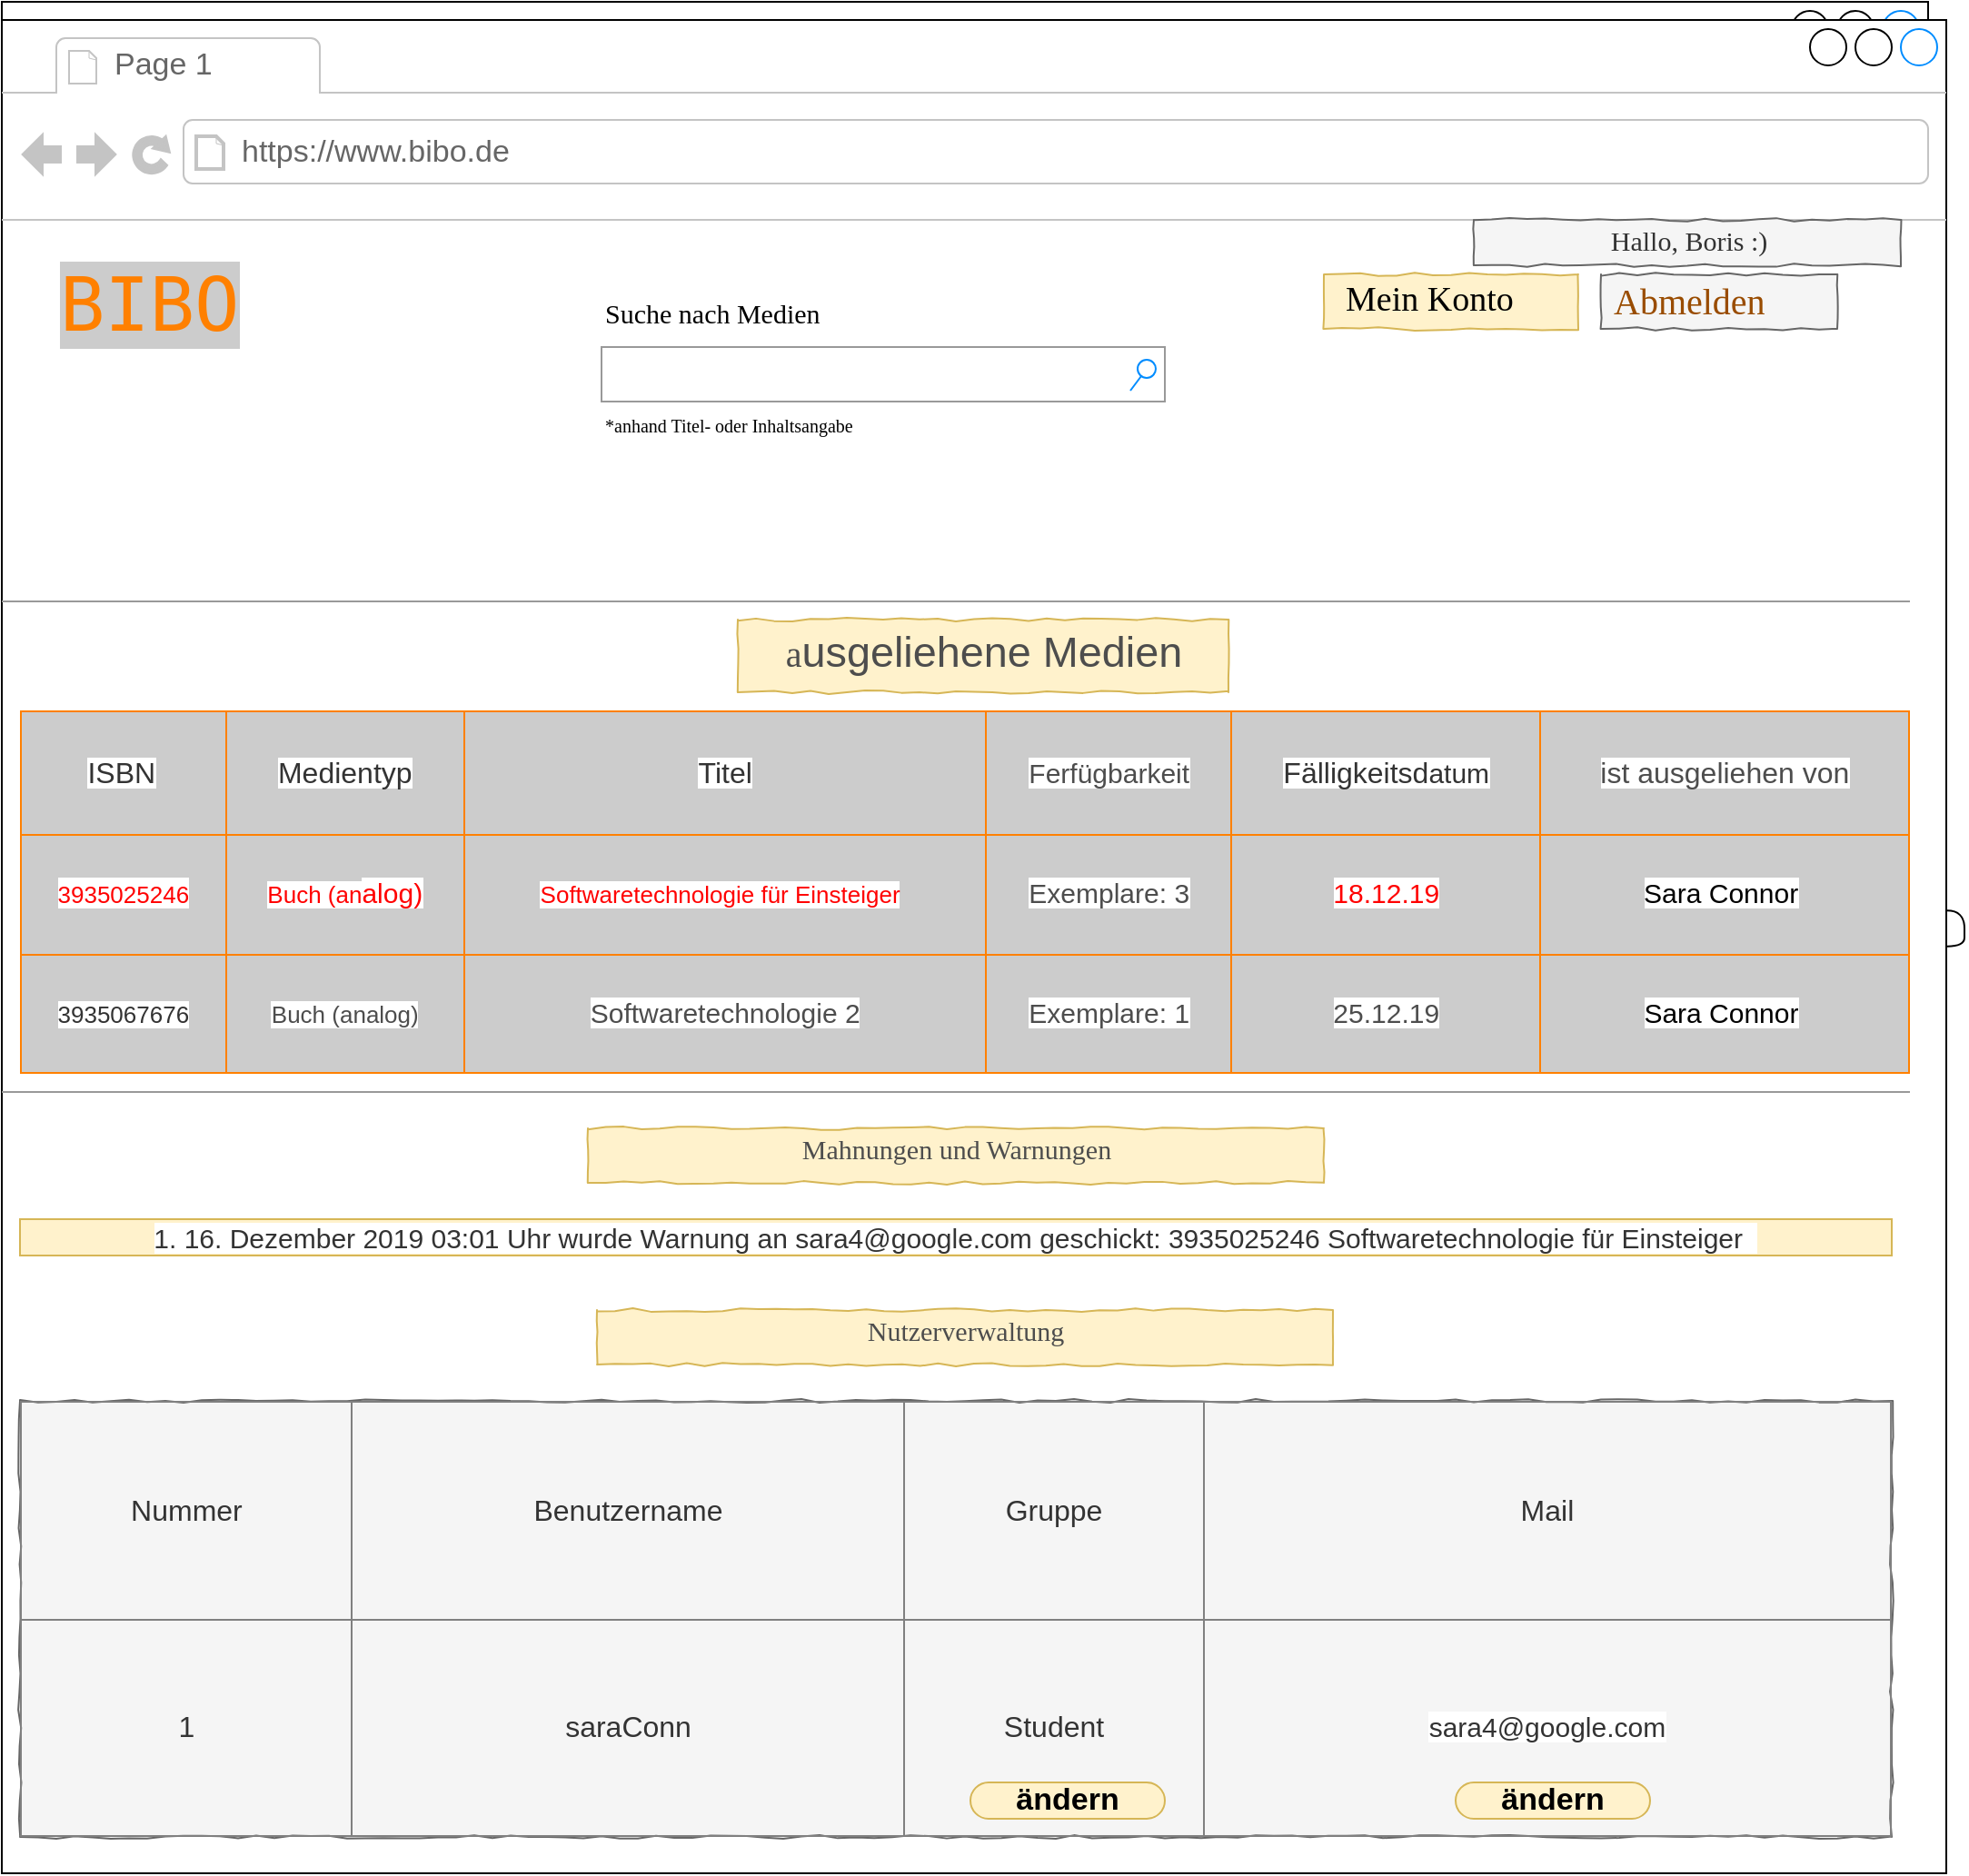 <mxfile version="12.4.2" pages="1"><diagram name="Page-1" id="2cc2dc42-3aac-f2a9-1cec-7a8b7cbee084"><mxGraphModel dx="958" dy="548" grid="1" gridSize="10" guides="1" tooltips="1" connect="1" arrows="1" fold="1" page="1" pageScale="1" pageWidth="1100" pageHeight="850" background="#ffffff" math="0" shadow="0"><root><mxCell id="0"/><mxCell id="1" parent="0"/><mxCell id="7026571954dc6520-1" value="" style="strokeWidth=1;shadow=0;dashed=0;align=center;html=1;shape=mxgraph.mockup.containers.browserWindow;rSize=0;mainText=,;recursiveResize=0;rounded=0;labelBackgroundColor=none;fontFamily=Verdana;fontSize=12;" parent="1" vertex="1"><mxGeometry y="40" width="1060" height="1020" as="geometry"/></mxCell><mxCell id="7026571954dc6520-2" value="Page 1" style="strokeWidth=1;shadow=0;dashed=0;align=center;html=1;shape=mxgraph.mockup.containers.anchor;fontSize=17;fontColor=#666666;align=left;" parent="7026571954dc6520-1" vertex="1"><mxGeometry x="60" y="12" width="110" height="26" as="geometry"/></mxCell><mxCell id="7026571954dc6520-3" value="https://www.bibo.de" style="strokeWidth=1;shadow=0;dashed=0;align=center;html=1;shape=mxgraph.mockup.containers.anchor;rSize=0;fontSize=17;fontColor=#666666;align=left;" parent="7026571954dc6520-1" vertex="1"><mxGeometry x="130" y="60" width="250" height="26" as="geometry"/></mxCell><mxCell id="7026571954dc6520-4" value="&lt;pre&gt;&lt;font style=&quot;background-color: rgb(204 , 204 , 204) ; font-size: 41px&quot; color=&quot;#ff8000&quot;&gt;BIBO&lt;/font&gt;&lt;/pre&gt;" style="text;html=1;points=[];align=left;verticalAlign=top;spacingTop=-4;fontSize=30;fontFamily=Verdana" parent="7026571954dc6520-1" vertex="1"><mxGeometry x="30" y="100" width="340" height="100" as="geometry"/></mxCell><mxCell id="7026571954dc6520-6" value="&lt;font style=&quot;font-size: 19px&quot;&gt;&amp;nbsp; Mein Konto&lt;/font&gt;" style="text;html=1;points=[];align=left;verticalAlign=top;spacingTop=-4;fontSize=15;fontFamily=Verdana;rounded=0;fillColor=#fff2cc;strokeColor=#d6b656;comic=1;" parent="7026571954dc6520-1" vertex="1"><mxGeometry x="727.5" y="140" width="140" height="30" as="geometry"/></mxCell><mxCell id="7026571954dc6520-12" value="Suche nаch Medien &lt;font style=&quot;font-size: 9px&quot;&gt;&lt;br&gt;&lt;/font&gt;" style="text;html=1;points=[];align=left;verticalAlign=top;spacingTop=-4;fontSize=15;fontFamily=Verdana" parent="7026571954dc6520-1" vertex="1"><mxGeometry x="330" y="150" width="270" height="30" as="geometry"/></mxCell><mxCell id="7026571954dc6520-14" value="" style="strokeWidth=1;shadow=0;dashed=0;align=center;html=1;shape=mxgraph.mockup.forms.searchBox;strokeColor=#999999;mainText=;strokeColor2=#008cff;fontColor=#666666;fontSize=17;align=left;spacingLeft=3;rounded=0;labelBackgroundColor=none;" parent="7026571954dc6520-1" vertex="1"><mxGeometry x="330" y="180" width="310" height="30" as="geometry"/></mxCell><mxCell id="7026571954dc6520-15" value="" style="verticalLabelPosition=bottom;shadow=0;dashed=0;align=center;html=1;verticalAlign=top;strokeWidth=1;shape=mxgraph.mockup.markup.line;strokeColor=#999999;rounded=0;labelBackgroundColor=none;fillColor=#ffffff;fontFamily=Verdana;fontSize=12;fontColor=#000000;" parent="7026571954dc6520-1" vertex="1"><mxGeometry y="310" width="1050" height="20" as="geometry"/></mxCell><mxCell id="7026571954dc6520-21" value="" style="verticalLabelPosition=bottom;shadow=0;dashed=0;align=center;html=1;verticalAlign=top;strokeWidth=1;shape=mxgraph.mockup.markup.line;strokeColor=#999999;rounded=0;labelBackgroundColor=none;fillColor=#ffffff;fontFamily=Verdana;fontSize=12;fontColor=#000000;" parent="7026571954dc6520-1" vertex="1"><mxGeometry y="580" width="1050" height="20" as="geometry"/></mxCell><mxCell id="4M7Ttjb2oZc6Hlr7QfNV-4" value="&lt;font color=&quot;#994c00&quot; style=&quot;font-size: 20px&quot;&gt;&amp;nbsp;Аbmelden&lt;/font&gt;" style="text;html=1;points=[];align=left;verticalAlign=top;spacingTop=-4;fontSize=15;fontFamily=Verdana;fillColor=#f5f5f5;strokeColor=#666666;fontColor=#333333;comic=1;" parent="7026571954dc6520-1" vertex="1"><mxGeometry x="880" y="140" width="130" height="30" as="geometry"/></mxCell><mxCell id="4M7Ttjb2oZc6Hlr7QfNV-5" value="&lt;font size=&quot;1&quot;&gt;*anhand Titel- oder Inhaltsangabe&lt;/font&gt;" style="text;html=1;points=[];align=left;verticalAlign=top;spacingTop=-4;fontSize=15;fontFamily=Verdana" parent="7026571954dc6520-1" vertex="1"><mxGeometry x="330" y="210" width="310" height="30" as="geometry"/></mxCell><mxCell id="4M7Ttjb2oZc6Hlr7QfNV-6" value="&lt;font color=&quot;#4d4d4d&quot;&gt;Mahnungen und Warnungen&lt;/font&gt;" style="text;html=1;points=[];align=center;verticalAlign=top;spacingTop=-4;fontSize=15;fontFamily=Verdana;fillColor=#fff2cc;strokeColor=#d6b656;comic=1;" parent="7026571954dc6520-1" vertex="1"><mxGeometry x="322.5" y="610" width="405" height="30" as="geometry"/></mxCell><mxCell id="4M7Ttjb2oZc6Hlr7QfNV-36" value="&lt;table style=&quot;width: 100% ; height: 100% ; border-collapse: collapse ; background-color: rgb(204 , 204 , 204) ; border: 1px solid rgb(255 , 128 , 0) ; font-size: 15px&quot; width=&quot;100%&quot; cellpadding=&quot;4&quot; border=&quot;1&quot;&gt;&lt;tbody&gt;&lt;tr style=&quot;color: rgb(255 , 255 , 255)&quot;&gt;&lt;td style=&quot;text-indent: -2%&quot;&gt;&lt;font face=&quot;VisSansBold, Helvetica, Arial, sans-serif&quot; color=&quot;#333333&quot;&gt;&lt;span style=&quot;font-size: 16px ; white-space: normal ; background-color: rgb(255 , 255 , 255)&quot;&gt;ISBN&lt;/span&gt;&lt;/font&gt;&lt;br&gt;&lt;/td&gt;&lt;td&gt;&lt;span style=&quot;color: rgb(51 , 51 , 51) ; font-family: &amp;#34;vissansbold&amp;#34; , &amp;#34;helvetica&amp;#34; , &amp;#34;arial&amp;#34; , sans-serif ; font-size: 16px ; text-indent: -2% ; white-space: normal ; background-color: rgb(255 , 255 , 255)&quot;&gt;Medientyp&lt;/span&gt;&lt;br&gt;&lt;/td&gt;&lt;th&gt;&lt;span style=&quot;color: rgb(51 , 51 , 51) ; font-family: &amp;#34;vissansbold&amp;#34; , &amp;#34;helvetica&amp;#34; , &amp;#34;arial&amp;#34; , sans-serif ; font-size: 16px ; font-weight: 400 ; text-indent: -2% ; white-space: normal ; background-color: rgb(255 , 255 , 255)&quot;&gt;Titel&lt;/span&gt;&lt;br&gt;&lt;/th&gt;&lt;td&gt;&lt;span style=&quot;background-color: rgb(255 , 255 , 255)&quot;&gt;&lt;font color=&quot;#4d4d4d&quot;&gt;Ferfügbarkeit&lt;/font&gt;&lt;/span&gt;&lt;/td&gt;&lt;th&gt;&lt;span style=&quot;background-color: rgb(255 , 255 , 255)&quot;&gt;&lt;font color=&quot;#333333&quot; face=&quot;vissansbold, helvetica, arial, sans-serif&quot;&gt;&lt;span style=&quot;font-size: 16px ; font-weight: 400 ; white-space: normal&quot;&gt;Fälligkeitsd&lt;/span&gt;&lt;/font&gt;&lt;span style=&quot;box-sizing: border-box ; margin: 0px ; padding: 0px ; font-weight: normal ; font-family: &amp;#34;vissansbold&amp;#34; , &amp;#34;helvetica&amp;#34; , &amp;#34;arial&amp;#34; , sans-serif ; color: rgb(51 , 51 , 51) ; font-size: 15px ; text-align: left ; white-space: normal&quot;&gt;atum&lt;/span&gt;&lt;/span&gt;&lt;br&gt;&lt;/th&gt;&lt;td style=&quot;text-indent: 0px&quot;&gt;&lt;font face=&quot;arial, sans-serif&quot; color=&quot;#4d4d4d&quot; size=&quot;1&quot;&gt;&lt;span style=&quot;white-space: normal ; background-color: rgb(255 , 255 , 255) ; font-size: 16px&quot;&gt;ist ausgeliehen von&lt;/span&gt;&lt;/font&gt;&lt;br&gt;&lt;/td&gt;&lt;/tr&gt;&lt;tr&gt;&lt;td&gt;&lt;span style=&quot;font-family: &amp;#34;vissansbook&amp;#34; , &amp;#34;helvetica&amp;#34; , &amp;#34;arial&amp;#34; , sans-serif ; text-indent: -2% ; white-space: normal ; background-color: rgb(255 , 255 , 255)&quot;&gt;&lt;font style=&quot;font-size: 13px&quot; color=&quot;#ff0000&quot;&gt;3935025246&lt;/font&gt;&lt;/span&gt;&lt;br&gt;&lt;/td&gt;&lt;td&gt;&lt;font color=&quot;#ff0000&quot;&gt;&lt;span style=&quot;font-family: &amp;#34;vissansbook&amp;#34; , &amp;#34;helvetica&amp;#34; , &amp;#34;arial&amp;#34; , sans-serif ; text-indent: -2% ; white-space: normal&quot;&gt;&lt;font style=&quot;font-size: 13px&quot;&gt;&lt;span style=&quot;background-color: rgb(255 , 255 , 255)&quot;&gt;Buch (an&lt;/span&gt;&lt;/font&gt;&lt;/span&gt;&lt;span style=&quot;background-color: rgb(255 , 255 , 255)&quot;&gt;alog)&lt;/span&gt;&lt;/font&gt;&lt;br&gt;&lt;/td&gt;&lt;td style=&quot;text-indent: -2% ; font-size: 13px&quot;&gt;&lt;font face=&quot;vissansbook, helvetica, arial, sans-serif&quot; color=&quot;#ff0000&quot;&gt;&lt;span style=&quot;white-space: normal ; background-color: rgb(255 , 255 , 255)&quot;&gt;Softwaretechnologie für Einsteiger&lt;/span&gt;&lt;/font&gt;&lt;/td&gt;&lt;td&gt;&lt;span style=&quot;background-color: rgb(255 , 255 , 255)&quot;&gt;&lt;font color=&quot;#4d4d4d&quot;&gt;Exemplare: 3&lt;/font&gt;&lt;/span&gt;&lt;/td&gt;&lt;td&gt;&lt;span style=&quot;background-color: rgb(255 , 255 , 255)&quot;&gt;&lt;font color=&quot;#ff0000&quot;&gt;18.12.19&lt;/font&gt;&lt;/span&gt;&lt;/td&gt;&lt;td&gt;&lt;span style=&quot;background-color: rgb(255 , 255 , 255)&quot;&gt;Sara Connor&lt;/span&gt;&amp;nbsp;&lt;/td&gt;&lt;/tr&gt;&lt;tr&gt;&lt;td&gt;&lt;span style=&quot;color: rgb(51 , 51 , 51) ; font-family: &amp;#34;vissansbook&amp;#34; , &amp;#34;helvetica&amp;#34; , &amp;#34;arial&amp;#34; , sans-serif ; font-size: 13px ; text-indent: -2% ; white-space: normal ; background-color: rgb(255 , 255 , 255)&quot;&gt;3935067676&lt;/span&gt;&lt;br&gt;&lt;/td&gt;&lt;td&gt;&lt;font style=&quot;font-size: 13px ; background-color: rgb(255 , 255 , 255)&quot; color=&quot;#4d4d4d&quot;&gt;Buch (analog)&lt;/font&gt;&lt;/td&gt;&lt;td&gt;&lt;font color=&quot;#4d4d4d&quot;&gt;&lt;span style=&quot;background-color: rgb(255 , 255 , 255)&quot;&gt;Softwaretechnologie 2&lt;/span&gt;&lt;/font&gt;&lt;/td&gt;&lt;td&gt;&lt;span style=&quot;background-color: rgb(255 , 255 , 255)&quot;&gt;&lt;font color=&quot;#4d4d4d&quot;&gt;Exemplare: 1&lt;/font&gt;&lt;/span&gt;&lt;br&gt;&lt;/td&gt;&lt;td&gt;&lt;font color=&quot;#4d4d4d&quot;&gt;&lt;span style=&quot;background-color: rgb(255 , 255 , 255)&quot;&gt;25.12.19&lt;/span&gt;&lt;/font&gt;&lt;/td&gt;&lt;td style=&quot;text-indent: -2%&quot;&gt;&lt;span style=&quot;text-indent: 0px ; background-color: rgb(255 , 255 , 255)&quot;&gt;Sara Connor&lt;/span&gt;&lt;br&gt;&lt;/td&gt;&lt;/tr&gt;&lt;/tbody&gt;&lt;/table&gt;" style="text;html=1;overflow=fill;rounded=0;shadow=0;comic=1;imageAspect=1;autosize=1;align=center;" parent="7026571954dc6520-1" vertex="1"><mxGeometry x="10" y="380" width="1040" height="200" as="geometry"/></mxCell><mxCell id="4M7Ttjb2oZc6Hlr7QfNV-62" value="Hаllo, Boris :)" style="text;html=1;points=[];align=center;verticalAlign=top;spacingTop=-4;fontSize=15;fontFamily=Verdana;fillColor=#f5f5f5;strokeColor=#666666;fontColor=#333333;comic=1;" parent="7026571954dc6520-1" vertex="1"><mxGeometry x="810" y="110" width="235" height="25" as="geometry"/></mxCell><mxCell id="yjNONODdbVvSAj-hndtQ-1" value="&lt;span style=&quot;color: rgb(51 , 51 , 51) ; font-family: &amp;#34;vissansbook&amp;#34; , &amp;#34;helvetica&amp;#34; , &amp;#34;arial&amp;#34; , sans-serif ; font-size: 15px ; background-color: rgb(255 , 255 , 255)&quot;&gt;1. 16. Dezember 2019 03:01 Uhr wurde Warnung an sara4@google.com geschickt: 3935025246 Softwaretechnologie für Einsteiger&amp;nbsp;&amp;nbsp;&lt;/span&gt;" style="text;html=1;strokeColor=#d6b656;fillColor=#fff2cc;align=center;verticalAlign=middle;whiteSpace=wrap;rounded=0;" parent="7026571954dc6520-1" vertex="1"><mxGeometry x="10" y="660" width="1030" height="20" as="geometry"/></mxCell><mxCell id="RJCej_djqlx2sa9iLQAV-1" value="&lt;font style=&quot;font-size: 20px&quot;&gt;&lt;span style=&quot;color: rgb(77 , 77 , 77)&quot;&gt;a&lt;/span&gt;&lt;font color=&quot;#4d4d4d&quot; style=&quot;font-size: 20px&quot;&gt;&lt;h3 class=&quot;LC20lb&quot; style=&quot;cursor: pointer ; font-family: &amp;#34;arial&amp;#34; , sans-serif ; white-space: normal ; font-weight: normal ; margin: 0px ; padding: 0px ; display: inline-block ; line-height: 1.3&quot;&gt;usgeliehene&amp;nbsp;&lt;/h3&gt;&lt;h3 class=&quot;LC20lb&quot; style=&quot;cursor: pointer ; font-family: &amp;#34;arial&amp;#34; , sans-serif ; white-space: normal ; font-weight: normal ; margin: 0px ; padding: 0px ; display: inline-block ; line-height: 1.3&quot;&gt;Medien&lt;/h3&gt;&lt;/font&gt;&lt;/font&gt;" style="text;html=1;points=[];align=center;verticalAlign=top;spacingTop=-4;fontSize=15;fontFamily=Verdana;rounded=0;fillColor=#fff2cc;strokeColor=#d6b656;comic=1;" vertex="1" parent="7026571954dc6520-1"><mxGeometry x="430" y="330" width="270" height="40" as="geometry"/></mxCell><mxCell id="RJCej_djqlx2sa9iLQAV-3" value="&lt;font color=&quot;#4d4d4d&quot;&gt;Nutzerverwaltung&lt;/font&gt;" style="text;html=1;points=[];align=center;verticalAlign=top;spacingTop=-4;fontSize=15;fontFamily=Verdana;fillColor=#fff2cc;strokeColor=#d6b656;comic=1;" vertex="1" parent="7026571954dc6520-1"><mxGeometry x="327.5" y="710" width="405" height="30" as="geometry"/></mxCell><mxCell id="RJCej_djqlx2sa9iLQAV-4" value="" style="endArrow=none;html=1;" edge="1" parent="1" source="7026571954dc6520-1" target="7026571954dc6520-1"><mxGeometry width="50" height="50" relative="1" as="geometry"><mxPoint x="190" y="750" as="sourcePoint"/><mxPoint x="260" y="730" as="targetPoint"/></mxGeometry></mxCell><mxCell id="RJCej_djqlx2sa9iLQAV-6" value="" style="strokeWidth=1;shadow=0;dashed=0;align=center;html=1;shape=mxgraph.mockup.containers.browserWindow;rSize=0;mainText=,;recursiveResize=0;rounded=0;labelBackgroundColor=none;fontFamily=Verdana;fontSize=12;" vertex="1" parent="1"><mxGeometry y="50" width="1070" height="1020" as="geometry"/></mxCell><mxCell id="RJCej_djqlx2sa9iLQAV-7" value="Page 1" style="strokeWidth=1;shadow=0;dashed=0;align=center;html=1;shape=mxgraph.mockup.containers.anchor;fontSize=17;fontColor=#666666;align=left;" vertex="1" parent="RJCej_djqlx2sa9iLQAV-6"><mxGeometry x="60" y="12" width="110" height="26" as="geometry"/></mxCell><mxCell id="RJCej_djqlx2sa9iLQAV-8" value="https://www.bibo.de" style="strokeWidth=1;shadow=0;dashed=0;align=center;html=1;shape=mxgraph.mockup.containers.anchor;rSize=0;fontSize=17;fontColor=#666666;align=left;" vertex="1" parent="RJCej_djqlx2sa9iLQAV-6"><mxGeometry x="130" y="60" width="250" height="26" as="geometry"/></mxCell><mxCell id="RJCej_djqlx2sa9iLQAV-9" value="&lt;pre&gt;&lt;font style=&quot;background-color: rgb(204 , 204 , 204) ; font-size: 41px&quot; color=&quot;#ff8000&quot;&gt;BIBO&lt;/font&gt;&lt;/pre&gt;" style="text;html=1;points=[];align=left;verticalAlign=top;spacingTop=-4;fontSize=30;fontFamily=Verdana" vertex="1" parent="RJCej_djqlx2sa9iLQAV-6"><mxGeometry x="30" y="100" width="340" height="100" as="geometry"/></mxCell><mxCell id="RJCej_djqlx2sa9iLQAV-10" value="&lt;font style=&quot;font-size: 19px&quot;&gt;&amp;nbsp; Mein Konto&lt;/font&gt;" style="text;html=1;points=[];align=left;verticalAlign=top;spacingTop=-4;fontSize=15;fontFamily=Verdana;rounded=0;fillColor=#fff2cc;strokeColor=#d6b656;comic=1;" vertex="1" parent="RJCej_djqlx2sa9iLQAV-6"><mxGeometry x="727.5" y="140" width="140" height="30" as="geometry"/></mxCell><mxCell id="RJCej_djqlx2sa9iLQAV-11" value="Suche nаch Medien &lt;font style=&quot;font-size: 9px&quot;&gt;&lt;br&gt;&lt;/font&gt;" style="text;html=1;points=[];align=left;verticalAlign=top;spacingTop=-4;fontSize=15;fontFamily=Verdana" vertex="1" parent="RJCej_djqlx2sa9iLQAV-6"><mxGeometry x="330" y="150" width="270" height="30" as="geometry"/></mxCell><mxCell id="RJCej_djqlx2sa9iLQAV-12" value="" style="strokeWidth=1;shadow=0;dashed=0;align=center;html=1;shape=mxgraph.mockup.forms.searchBox;strokeColor=#999999;mainText=;strokeColor2=#008cff;fontColor=#666666;fontSize=17;align=left;spacingLeft=3;rounded=0;labelBackgroundColor=none;" vertex="1" parent="RJCej_djqlx2sa9iLQAV-6"><mxGeometry x="330" y="180" width="310" height="30" as="geometry"/></mxCell><mxCell id="RJCej_djqlx2sa9iLQAV-13" value="" style="verticalLabelPosition=bottom;shadow=0;dashed=0;align=center;html=1;verticalAlign=top;strokeWidth=1;shape=mxgraph.mockup.markup.line;strokeColor=#999999;rounded=0;labelBackgroundColor=none;fillColor=#ffffff;fontFamily=Verdana;fontSize=12;fontColor=#000000;" vertex="1" parent="RJCej_djqlx2sa9iLQAV-6"><mxGeometry y="310" width="1050" height="20" as="geometry"/></mxCell><mxCell id="RJCej_djqlx2sa9iLQAV-14" value="" style="verticalLabelPosition=bottom;shadow=0;dashed=0;align=center;html=1;verticalAlign=top;strokeWidth=1;shape=mxgraph.mockup.markup.line;strokeColor=#999999;rounded=0;labelBackgroundColor=none;fillColor=#ffffff;fontFamily=Verdana;fontSize=12;fontColor=#000000;" vertex="1" parent="RJCej_djqlx2sa9iLQAV-6"><mxGeometry y="580" width="1050" height="20" as="geometry"/></mxCell><mxCell id="RJCej_djqlx2sa9iLQAV-15" value="&lt;font color=&quot;#994c00&quot; style=&quot;font-size: 20px&quot;&gt;&amp;nbsp;Аbmelden&lt;/font&gt;" style="text;html=1;points=[];align=left;verticalAlign=top;spacingTop=-4;fontSize=15;fontFamily=Verdana;fillColor=#f5f5f5;strokeColor=#666666;fontColor=#333333;comic=1;" vertex="1" parent="RJCej_djqlx2sa9iLQAV-6"><mxGeometry x="880" y="140" width="130" height="30" as="geometry"/></mxCell><mxCell id="RJCej_djqlx2sa9iLQAV-16" value="&lt;font size=&quot;1&quot;&gt;*anhand Titel- oder Inhaltsangabe&lt;/font&gt;" style="text;html=1;points=[];align=left;verticalAlign=top;spacingTop=-4;fontSize=15;fontFamily=Verdana" vertex="1" parent="RJCej_djqlx2sa9iLQAV-6"><mxGeometry x="330" y="210" width="310" height="30" as="geometry"/></mxCell><mxCell id="RJCej_djqlx2sa9iLQAV-17" value="&lt;font color=&quot;#4d4d4d&quot;&gt;Mahnungen und Warnungen&lt;/font&gt;" style="text;html=1;points=[];align=center;verticalAlign=top;spacingTop=-4;fontSize=15;fontFamily=Verdana;fillColor=#fff2cc;strokeColor=#d6b656;comic=1;" vertex="1" parent="RJCej_djqlx2sa9iLQAV-6"><mxGeometry x="322.5" y="610" width="405" height="30" as="geometry"/></mxCell><mxCell id="RJCej_djqlx2sa9iLQAV-18" value="&lt;table style=&quot;width: 100% ; height: 100% ; border-collapse: collapse ; background-color: rgb(204 , 204 , 204) ; border: 1px solid rgb(255 , 128 , 0) ; font-size: 15px&quot; width=&quot;100%&quot; cellpadding=&quot;4&quot; border=&quot;1&quot;&gt;&lt;tbody&gt;&lt;tr style=&quot;color: rgb(255 , 255 , 255)&quot;&gt;&lt;td style=&quot;text-indent: -2%&quot;&gt;&lt;font face=&quot;VisSansBold, Helvetica, Arial, sans-serif&quot; color=&quot;#333333&quot;&gt;&lt;span style=&quot;font-size: 16px ; white-space: normal ; background-color: rgb(255 , 255 , 255)&quot;&gt;ISBN&lt;/span&gt;&lt;/font&gt;&lt;br&gt;&lt;/td&gt;&lt;td&gt;&lt;span style=&quot;color: rgb(51 , 51 , 51) ; font-family: &amp;#34;vissansbold&amp;#34; , &amp;#34;helvetica&amp;#34; , &amp;#34;arial&amp;#34; , sans-serif ; font-size: 16px ; text-indent: -2% ; white-space: normal ; background-color: rgb(255 , 255 , 255)&quot;&gt;Medientyp&lt;/span&gt;&lt;br&gt;&lt;/td&gt;&lt;th&gt;&lt;span style=&quot;color: rgb(51 , 51 , 51) ; font-family: &amp;#34;vissansbold&amp;#34; , &amp;#34;helvetica&amp;#34; , &amp;#34;arial&amp;#34; , sans-serif ; font-size: 16px ; font-weight: 400 ; text-indent: -2% ; white-space: normal ; background-color: rgb(255 , 255 , 255)&quot;&gt;Titel&lt;/span&gt;&lt;br&gt;&lt;/th&gt;&lt;td&gt;&lt;span style=&quot;background-color: rgb(255 , 255 , 255)&quot;&gt;&lt;font color=&quot;#4d4d4d&quot;&gt;Ferfügbarkeit&lt;/font&gt;&lt;/span&gt;&lt;/td&gt;&lt;th&gt;&lt;span style=&quot;background-color: rgb(255 , 255 , 255)&quot;&gt;&lt;font color=&quot;#333333&quot; face=&quot;vissansbold, helvetica, arial, sans-serif&quot;&gt;&lt;span style=&quot;font-size: 16px ; font-weight: 400 ; white-space: normal&quot;&gt;Fälligkeitsd&lt;/span&gt;&lt;/font&gt;&lt;span style=&quot;box-sizing: border-box ; margin: 0px ; padding: 0px ; font-weight: normal ; font-family: &amp;#34;vissansbold&amp;#34; , &amp;#34;helvetica&amp;#34; , &amp;#34;arial&amp;#34; , sans-serif ; color: rgb(51 , 51 , 51) ; font-size: 15px ; text-align: left ; white-space: normal&quot;&gt;atum&lt;/span&gt;&lt;/span&gt;&lt;br&gt;&lt;/th&gt;&lt;td style=&quot;text-indent: 0px&quot;&gt;&lt;font face=&quot;arial, sans-serif&quot; color=&quot;#4d4d4d&quot; size=&quot;1&quot;&gt;&lt;span style=&quot;white-space: normal ; background-color: rgb(255 , 255 , 255) ; font-size: 16px&quot;&gt;ist ausgeliehen von&lt;/span&gt;&lt;/font&gt;&lt;br&gt;&lt;/td&gt;&lt;/tr&gt;&lt;tr&gt;&lt;td&gt;&lt;span style=&quot;font-family: &amp;#34;vissansbook&amp;#34; , &amp;#34;helvetica&amp;#34; , &amp;#34;arial&amp;#34; , sans-serif ; text-indent: -2% ; white-space: normal ; background-color: rgb(255 , 255 , 255)&quot;&gt;&lt;font style=&quot;font-size: 13px&quot; color=&quot;#ff0000&quot;&gt;3935025246&lt;/font&gt;&lt;/span&gt;&lt;br&gt;&lt;/td&gt;&lt;td&gt;&lt;font color=&quot;#ff0000&quot;&gt;&lt;span style=&quot;font-family: &amp;#34;vissansbook&amp;#34; , &amp;#34;helvetica&amp;#34; , &amp;#34;arial&amp;#34; , sans-serif ; text-indent: -2% ; white-space: normal&quot;&gt;&lt;font style=&quot;font-size: 13px&quot;&gt;&lt;span style=&quot;background-color: rgb(255 , 255 , 255)&quot;&gt;Buch (an&lt;/span&gt;&lt;/font&gt;&lt;/span&gt;&lt;span style=&quot;background-color: rgb(255 , 255 , 255)&quot;&gt;alog)&lt;/span&gt;&lt;/font&gt;&lt;br&gt;&lt;/td&gt;&lt;td style=&quot;text-indent: -2% ; font-size: 13px&quot;&gt;&lt;font face=&quot;vissansbook, helvetica, arial, sans-serif&quot; color=&quot;#ff0000&quot;&gt;&lt;span style=&quot;white-space: normal ; background-color: rgb(255 , 255 , 255)&quot;&gt;Softwaretechnologie für Einsteiger&lt;/span&gt;&lt;/font&gt;&lt;/td&gt;&lt;td&gt;&lt;span style=&quot;background-color: rgb(255 , 255 , 255)&quot;&gt;&lt;font color=&quot;#4d4d4d&quot;&gt;Exemplare: 3&lt;/font&gt;&lt;/span&gt;&lt;/td&gt;&lt;td&gt;&lt;span style=&quot;background-color: rgb(255 , 255 , 255)&quot;&gt;&lt;font color=&quot;#ff0000&quot;&gt;18.12.19&lt;/font&gt;&lt;/span&gt;&lt;/td&gt;&lt;td&gt;&lt;span style=&quot;background-color: rgb(255 , 255 , 255)&quot;&gt;Sara Connor&lt;/span&gt;&amp;nbsp;&lt;/td&gt;&lt;/tr&gt;&lt;tr&gt;&lt;td&gt;&lt;span style=&quot;color: rgb(51 , 51 , 51) ; font-family: &amp;#34;vissansbook&amp;#34; , &amp;#34;helvetica&amp;#34; , &amp;#34;arial&amp;#34; , sans-serif ; font-size: 13px ; text-indent: -2% ; white-space: normal ; background-color: rgb(255 , 255 , 255)&quot;&gt;3935067676&lt;/span&gt;&lt;br&gt;&lt;/td&gt;&lt;td&gt;&lt;font style=&quot;font-size: 13px ; background-color: rgb(255 , 255 , 255)&quot; color=&quot;#4d4d4d&quot;&gt;Buch (analog)&lt;/font&gt;&lt;/td&gt;&lt;td&gt;&lt;font color=&quot;#4d4d4d&quot;&gt;&lt;span style=&quot;background-color: rgb(255 , 255 , 255)&quot;&gt;Softwaretechnologie 2&lt;/span&gt;&lt;/font&gt;&lt;/td&gt;&lt;td&gt;&lt;span style=&quot;background-color: rgb(255 , 255 , 255)&quot;&gt;&lt;font color=&quot;#4d4d4d&quot;&gt;Exemplare: 1&lt;/font&gt;&lt;/span&gt;&lt;br&gt;&lt;/td&gt;&lt;td&gt;&lt;font color=&quot;#4d4d4d&quot;&gt;&lt;span style=&quot;background-color: rgb(255 , 255 , 255)&quot;&gt;25.12.19&lt;/span&gt;&lt;/font&gt;&lt;/td&gt;&lt;td style=&quot;text-indent: -2%&quot;&gt;&lt;span style=&quot;text-indent: 0px ; background-color: rgb(255 , 255 , 255)&quot;&gt;Sara Connor&lt;/span&gt;&lt;br&gt;&lt;/td&gt;&lt;/tr&gt;&lt;/tbody&gt;&lt;/table&gt;" style="text;html=1;overflow=fill;rounded=0;shadow=0;comic=1;imageAspect=1;autosize=1;align=center;" vertex="1" parent="RJCej_djqlx2sa9iLQAV-6"><mxGeometry x="10" y="380" width="1040" height="200" as="geometry"/></mxCell><mxCell id="RJCej_djqlx2sa9iLQAV-19" value="Hаllo, Boris :)" style="text;html=1;points=[];align=center;verticalAlign=top;spacingTop=-4;fontSize=15;fontFamily=Verdana;fillColor=#f5f5f5;strokeColor=#666666;fontColor=#333333;comic=1;" vertex="1" parent="RJCej_djqlx2sa9iLQAV-6"><mxGeometry x="810" y="110" width="235" height="25" as="geometry"/></mxCell><mxCell id="RJCej_djqlx2sa9iLQAV-20" value="&lt;span style=&quot;color: rgb(51 , 51 , 51) ; font-family: &amp;#34;vissansbook&amp;#34; , &amp;#34;helvetica&amp;#34; , &amp;#34;arial&amp;#34; , sans-serif ; font-size: 15px ; background-color: rgb(255 , 255 , 255)&quot;&gt;1. 16. Dezember 2019 03:01 Uhr wurde Warnung an sara4@google.com geschickt: 3935025246 Softwaretechnologie für Einsteiger&amp;nbsp;&amp;nbsp;&lt;/span&gt;" style="text;html=1;strokeColor=#d6b656;fillColor=#fff2cc;align=center;verticalAlign=middle;whiteSpace=wrap;rounded=0;" vertex="1" parent="RJCej_djqlx2sa9iLQAV-6"><mxGeometry x="10" y="660" width="1030" height="20" as="geometry"/></mxCell><mxCell id="RJCej_djqlx2sa9iLQAV-21" value="&lt;font style=&quot;font-size: 20px&quot;&gt;&lt;span style=&quot;color: rgb(77 , 77 , 77)&quot;&gt;a&lt;/span&gt;&lt;font color=&quot;#4d4d4d&quot; style=&quot;font-size: 20px&quot;&gt;&lt;h3 class=&quot;LC20lb&quot; style=&quot;cursor: pointer ; font-family: &amp;#34;arial&amp;#34; , sans-serif ; white-space: normal ; font-weight: normal ; margin: 0px ; padding: 0px ; display: inline-block ; line-height: 1.3&quot;&gt;usgeliehene&amp;nbsp;&lt;/h3&gt;&lt;h3 class=&quot;LC20lb&quot; style=&quot;cursor: pointer ; font-family: &amp;#34;arial&amp;#34; , sans-serif ; white-space: normal ; font-weight: normal ; margin: 0px ; padding: 0px ; display: inline-block ; line-height: 1.3&quot;&gt;Medien&lt;/h3&gt;&lt;/font&gt;&lt;/font&gt;" style="text;html=1;points=[];align=center;verticalAlign=top;spacingTop=-4;fontSize=15;fontFamily=Verdana;rounded=0;fillColor=#fff2cc;strokeColor=#d6b656;comic=1;" vertex="1" parent="RJCej_djqlx2sa9iLQAV-6"><mxGeometry x="405" y="330" width="270" height="40" as="geometry"/></mxCell><mxCell id="RJCej_djqlx2sa9iLQAV-22" value="&lt;font color=&quot;#4d4d4d&quot;&gt;Nutzerverwaltung&lt;/font&gt;" style="text;html=1;points=[];align=center;verticalAlign=top;spacingTop=-4;fontSize=15;fontFamily=Verdana;fillColor=#fff2cc;strokeColor=#d6b656;comic=1;" vertex="1" parent="RJCej_djqlx2sa9iLQAV-6"><mxGeometry x="327.5" y="710" width="405" height="30" as="geometry"/></mxCell><mxCell id="RJCej_djqlx2sa9iLQAV-23" value="&lt;table border=&quot;1&quot; width=&quot;100%&quot; style=&quot;width: 100% ; height: 100% ; border-collapse: collapse ; font-size: 16px&quot;&gt;&lt;tbody style=&quot;font-size: 16px&quot;&gt;&lt;tr style=&quot;font-size: 16px&quot;&gt;&lt;td style=&quot;font-size: 16px&quot;&gt;Nummer&lt;/td&gt;&lt;td style=&quot;font-size: 16px&quot;&gt;Benutzername&lt;/td&gt;&lt;td style=&quot;font-size: 16px&quot;&gt;Gruppe&lt;/td&gt;&lt;td&gt;Mail&lt;/td&gt;&lt;/tr&gt;&lt;tr style=&quot;font-size: 16px&quot;&gt;&lt;td style=&quot;font-size: 16px&quot;&gt;1&lt;/td&gt;&lt;td style=&quot;font-size: 16px&quot;&gt;saraConn&lt;/td&gt;&lt;td style=&quot;font-size: 16px&quot;&gt;Student&lt;/td&gt;&lt;td&gt;&lt;span style=&quot;font-family: &amp;#34;vissansbook&amp;#34; , &amp;#34;helvetica&amp;#34; , &amp;#34;arial&amp;#34; , sans-serif ; font-size: 15px ; white-space: normal ; background-color: rgb(255 , 255 , 255)&quot;&gt;sara4@google.com&lt;/span&gt;&lt;br&gt;&lt;/td&gt;&lt;/tr&gt;&lt;/tbody&gt;&lt;/table&gt;" style="text;html=1;strokeColor=#666666;fillColor=#f5f5f5;overflow=fill;align=center;fontSize=16;fontColor=#333333;comic=1;" vertex="1" parent="RJCej_djqlx2sa9iLQAV-6"><mxGeometry x="10" y="760" width="1030" height="240" as="geometry"/></mxCell><mxCell id="RJCej_djqlx2sa9iLQAV-24" value="ändern" style="strokeWidth=1;shadow=0;dashed=0;align=center;html=1;shape=mxgraph.mockup.buttons.button;strokeColor=#d6b656;mainText=;buttonStyle=round;fontSize=17;fontStyle=1;fillColor=#fff2cc;whiteSpace=wrap;" vertex="1" parent="RJCej_djqlx2sa9iLQAV-6"><mxGeometry x="533" y="970" width="107" height="20" as="geometry"/></mxCell><mxCell id="RJCej_djqlx2sa9iLQAV-25" value="ändern" style="strokeWidth=1;shadow=0;dashed=0;align=center;html=1;shape=mxgraph.mockup.buttons.button;strokeColor=#d6b656;mainText=;buttonStyle=round;fontSize=17;fontStyle=1;fillColor=#fff2cc;whiteSpace=wrap;" vertex="1" parent="RJCej_djqlx2sa9iLQAV-6"><mxGeometry x="800" y="970" width="107" height="20" as="geometry"/></mxCell></root></mxGraphModel></diagram></mxfile>